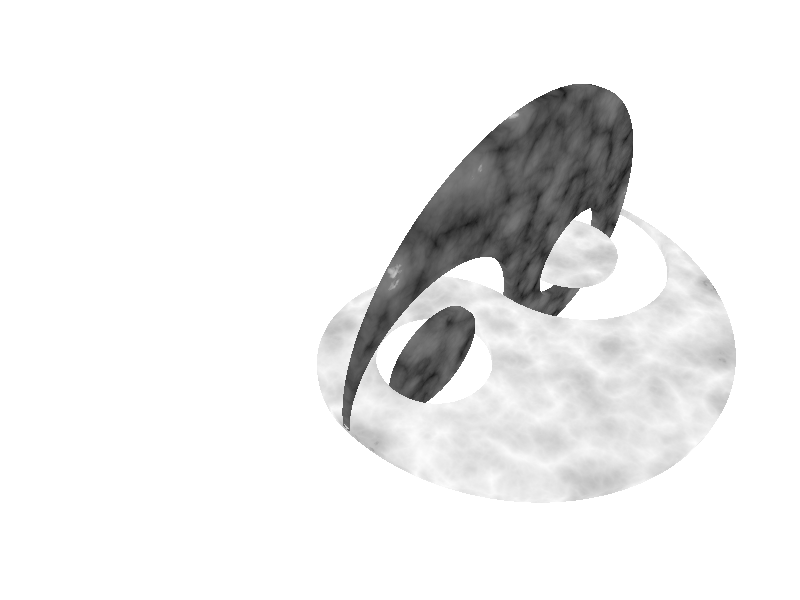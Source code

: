 // Width=1200
// Height=900
// FPS=10
// Initial_Clock=0
// Final_Clock=4

#version 3.7;

global_settings {
  assumed_gamma 1
  ambient_light 0
  photons {
    count 100000
  }
}


camera {
  location <-0.5,-2,2>
  look_at <-0.5,0,0>
  right (image_width/image_height)*x
  up z
  sky z
}

light_source {
  <10,-10,10>
  color 1
}

#declare teardrop_thickness = 0.02;
#declare teardrop = intersection {
  merge {
    intersection {
      cylinder{
        <0,0,-teardrop_thickness> <0,0,teardrop_thickness> 1
      }
      cylinder{
        <0,0.5,-1> <0,0.5,1> 0.5
        inverse
      }
      plane{
        -x 0
      }
    }
    cylinder{
      <0,-0.5,-teardrop_thickness> <0,-0.5,teardrop_thickness> 0.5
    }
    cylinder{
      <0,0.5,-teardrop_thickness> <0,0.5,teardrop_thickness> 0.25
    }
  }
  cylinder{
    <0,-0.5,-1> <0,-0.5,1> 0.25
    inverse
  }
}

#declare rotation = -360*clock/4.0;

// White teardrop
object{
  teardrop
  texture{
    pigment{
      granite
      pigment_map{
        [0 rgbt <1,1,1,0.3>]
        [0.8 rgbt <0.5,0.5,0.5,0.3>]
        [1 rgbt <0,0,0,0.3>]
      }
    }

    finish{
      reflection 0.6
    }
  }

  interior {
    ior 1.3
  }

  photons{
    target
    reflection on
    refraction on
  }

  rotate rotation*z
  rotate -45*z
}

// Black teardrop
object{
  teardrop
  texture{
    pigment{
      granite
      pigment_map{
        [0 rgb 0]
        [0.8 rgb 0.2]
        [1 rgb 1]
      }
    }

   finish{
      reflection 0.05
    }
  }

  photons{
    target
    reflection on
    refraction on
  }

  rotate (rotation+180)*z
  rotate y*90
  rotate -45*z
}

// sky_sphere {
//   pigment{
//     //color <0.6, 0.3, 0.3>
//     color <0.2, 0.05, 0.2>
//   }
// }

plane{
  z, -5

  pigment{
    rgb 1
  }
}
